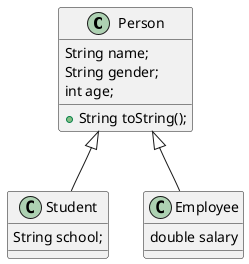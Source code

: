 @startuml
'https://plantuml.com/class-diagram

class Person{
    String name;
    String gender;
    int age;
    + String toString();
}

class Student {
    String school;
}

class Employee{
    double salary
}

'继承、扩展、泛化
Person <|-- Student
Person <|-- Employee

@enduml